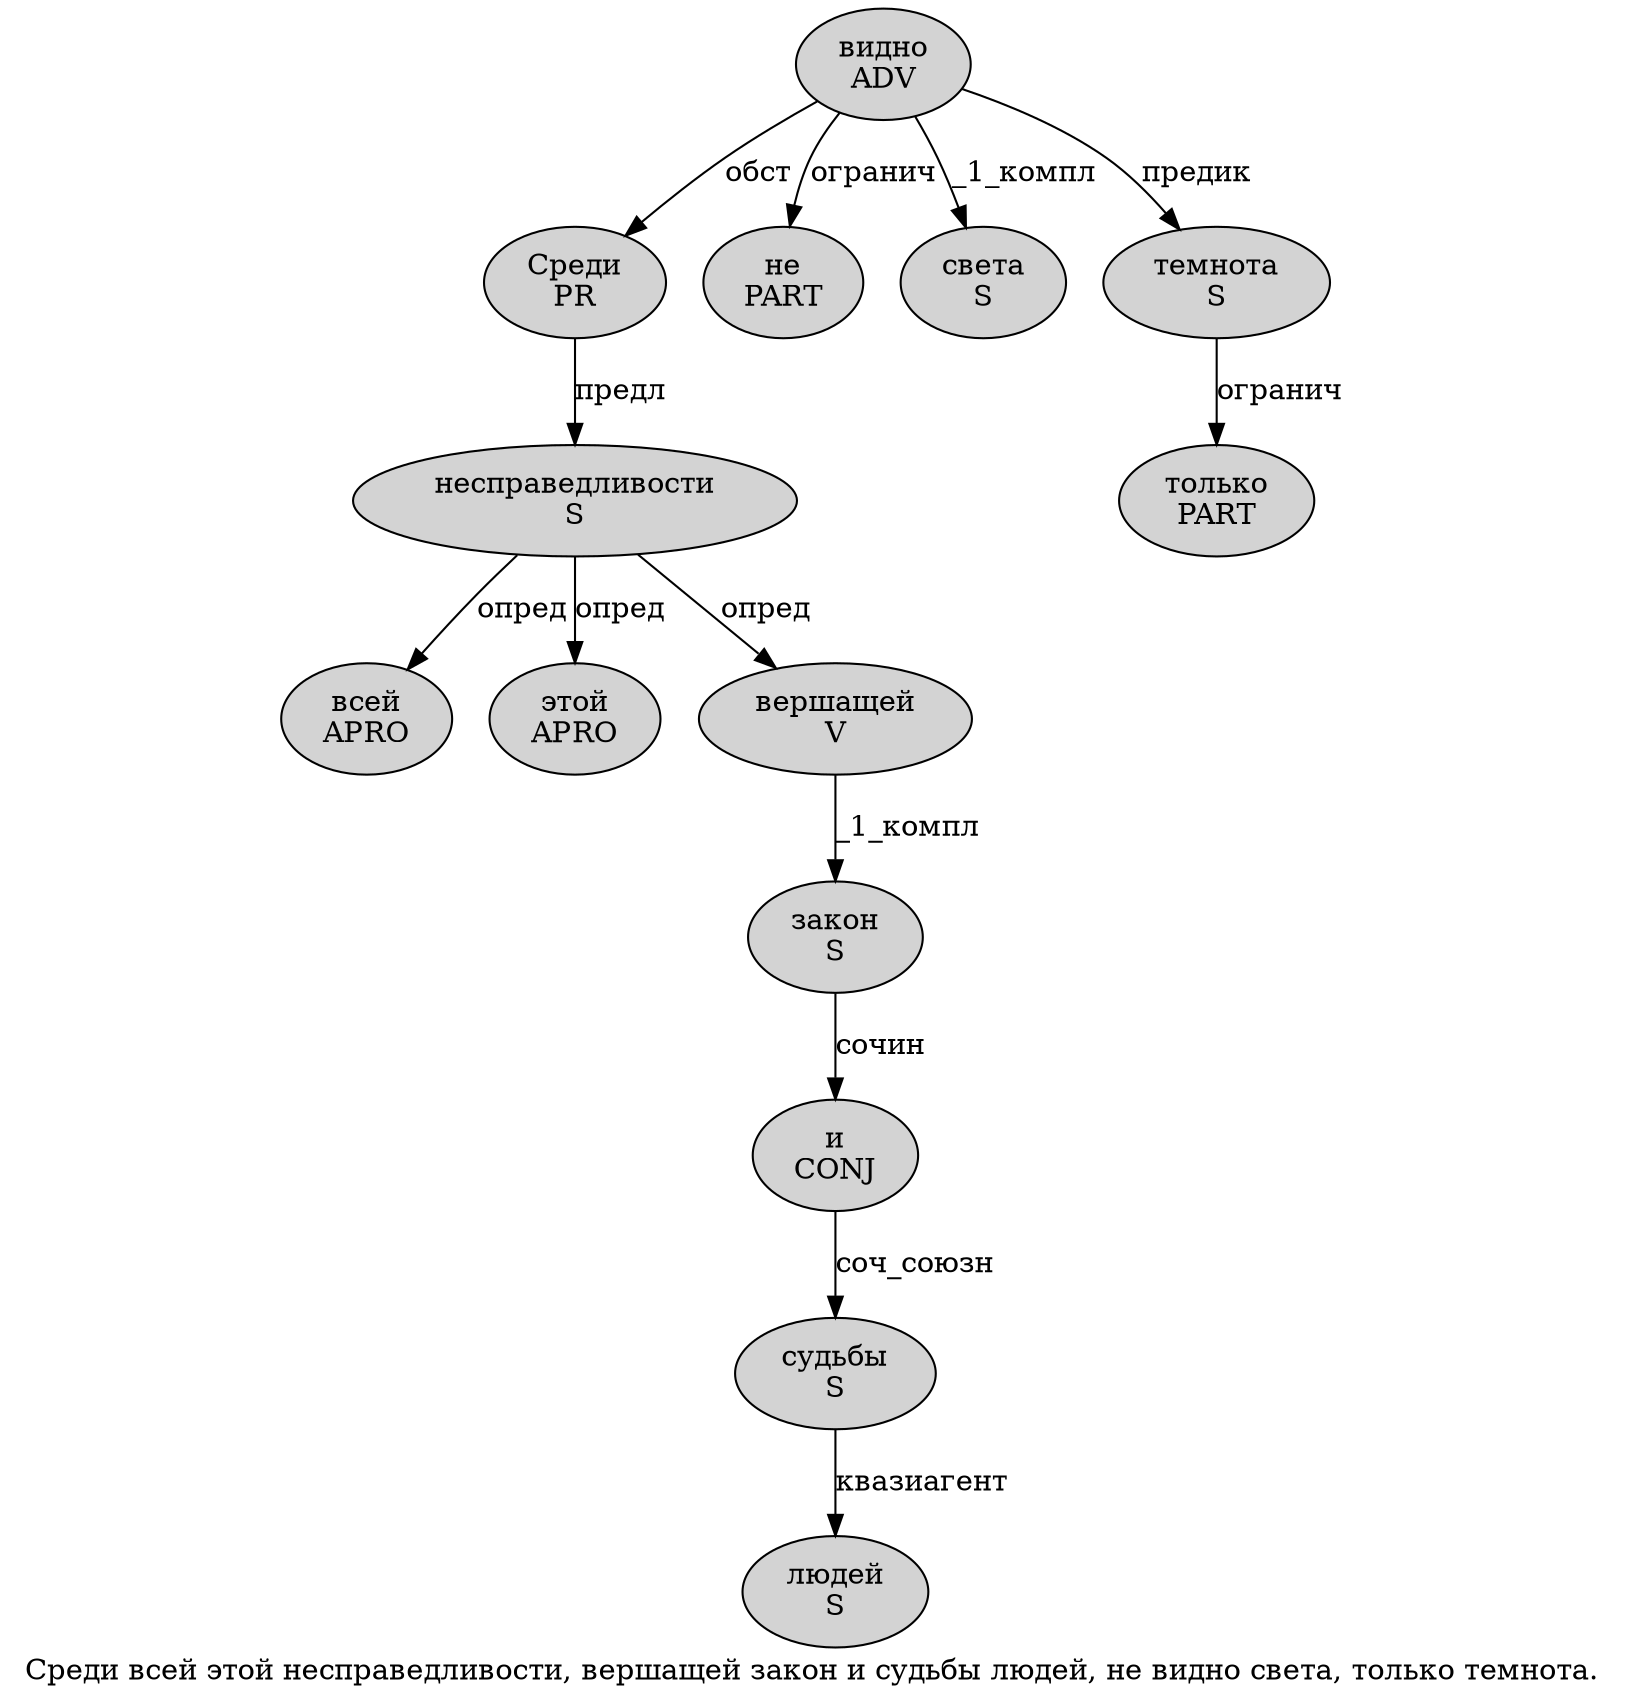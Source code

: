 digraph SENTENCE_1054 {
	graph [label="Среди всей этой несправедливости, вершащей закон и судьбы людей, не видно света, только темнота."]
	node [style=filled]
		0 [label="Среди
PR" color="" fillcolor=lightgray penwidth=1 shape=ellipse]
		1 [label="всей
APRO" color="" fillcolor=lightgray penwidth=1 shape=ellipse]
		2 [label="этой
APRO" color="" fillcolor=lightgray penwidth=1 shape=ellipse]
		3 [label="несправедливости
S" color="" fillcolor=lightgray penwidth=1 shape=ellipse]
		5 [label="вершащей
V" color="" fillcolor=lightgray penwidth=1 shape=ellipse]
		6 [label="закон
S" color="" fillcolor=lightgray penwidth=1 shape=ellipse]
		7 [label="и
CONJ" color="" fillcolor=lightgray penwidth=1 shape=ellipse]
		8 [label="судьбы
S" color="" fillcolor=lightgray penwidth=1 shape=ellipse]
		9 [label="людей
S" color="" fillcolor=lightgray penwidth=1 shape=ellipse]
		11 [label="не
PART" color="" fillcolor=lightgray penwidth=1 shape=ellipse]
		12 [label="видно
ADV" color="" fillcolor=lightgray penwidth=1 shape=ellipse]
		13 [label="света
S" color="" fillcolor=lightgray penwidth=1 shape=ellipse]
		15 [label="только
PART" color="" fillcolor=lightgray penwidth=1 shape=ellipse]
		16 [label="темнота
S" color="" fillcolor=lightgray penwidth=1 shape=ellipse]
			16 -> 15 [label="огранич"]
			7 -> 8 [label="соч_союзн"]
			3 -> 1 [label="опред"]
			3 -> 2 [label="опред"]
			3 -> 5 [label="опред"]
			0 -> 3 [label="предл"]
			5 -> 6 [label="_1_компл"]
			12 -> 0 [label="обст"]
			12 -> 11 [label="огранич"]
			12 -> 13 [label="_1_компл"]
			12 -> 16 [label="предик"]
			6 -> 7 [label="сочин"]
			8 -> 9 [label="квазиагент"]
}